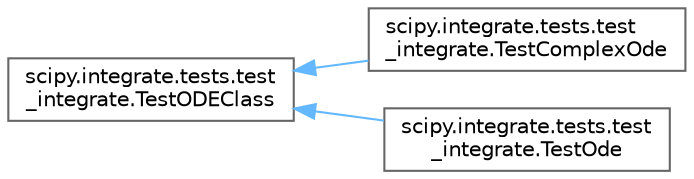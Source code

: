 digraph "Graphical Class Hierarchy"
{
 // LATEX_PDF_SIZE
  bgcolor="transparent";
  edge [fontname=Helvetica,fontsize=10,labelfontname=Helvetica,labelfontsize=10];
  node [fontname=Helvetica,fontsize=10,shape=box,height=0.2,width=0.4];
  rankdir="LR";
  Node0 [id="Node000000",label="scipy.integrate.tests.test\l_integrate.TestODEClass",height=0.2,width=0.4,color="grey40", fillcolor="white", style="filled",URL="$d2/df7/classscipy_1_1integrate_1_1tests_1_1test__integrate_1_1TestODEClass.html",tooltip=" "];
  Node0 -> Node1 [id="edge5126_Node000000_Node000001",dir="back",color="steelblue1",style="solid",tooltip=" "];
  Node1 [id="Node000001",label="scipy.integrate.tests.test\l_integrate.TestComplexOde",height=0.2,width=0.4,color="grey40", fillcolor="white", style="filled",URL="$d8/dd7/classscipy_1_1integrate_1_1tests_1_1test__integrate_1_1TestComplexOde.html",tooltip=" "];
  Node0 -> Node2 [id="edge5127_Node000000_Node000002",dir="back",color="steelblue1",style="solid",tooltip=" "];
  Node2 [id="Node000002",label="scipy.integrate.tests.test\l_integrate.TestOde",height=0.2,width=0.4,color="grey40", fillcolor="white", style="filled",URL="$df/dc1/classscipy_1_1integrate_1_1tests_1_1test__integrate_1_1TestOde.html",tooltip=" "];
}
